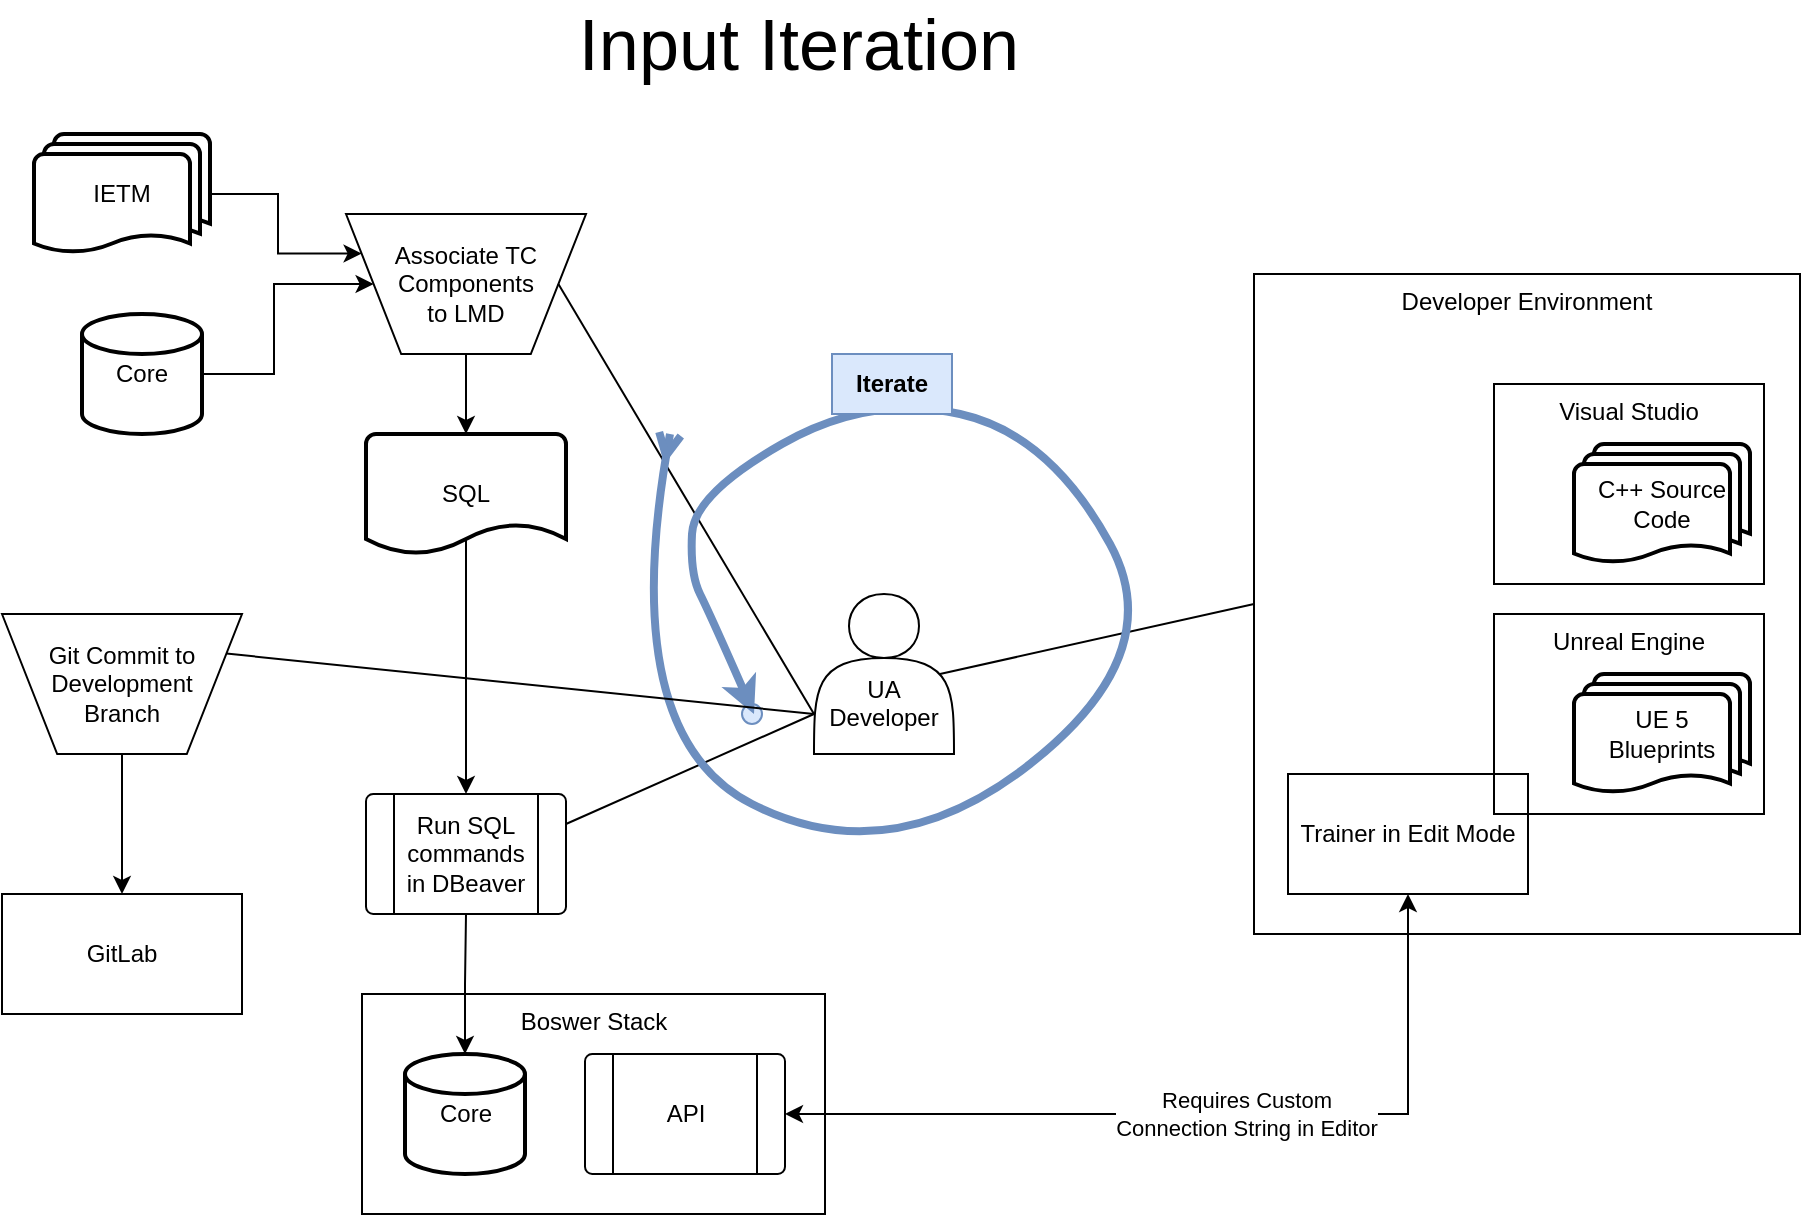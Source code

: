 <mxfile version="22.1.11" type="github">
  <diagram id="C5RBs43oDa-KdzZeNtuy" name="Page-1">
    <mxGraphModel dx="1351" dy="1932" grid="1" gridSize="10" guides="1" tooltips="1" connect="1" arrows="1" fold="1" page="1" pageScale="1" pageWidth="827" pageHeight="1169" math="0" shadow="0">
      <root>
        <mxCell id="WIyWlLk6GJQsqaUBKTNV-0" />
        <mxCell id="WIyWlLk6GJQsqaUBKTNV-1" parent="WIyWlLk6GJQsqaUBKTNV-0" />
        <mxCell id="L2MZmRDsT2VU8_O_mEF5-32" value="" style="ellipse;whiteSpace=wrap;html=1;aspect=fixed;fillColor=#dae8fc;strokeColor=#6c8ebf;" vertex="1" parent="WIyWlLk6GJQsqaUBKTNV-1">
          <mxGeometry x="404" y="315" width="10" height="10" as="geometry" />
        </mxCell>
        <mxCell id="L2MZmRDsT2VU8_O_mEF5-5" style="edgeStyle=orthogonalEdgeStyle;rounded=0;orthogonalLoop=1;jettySize=auto;html=1;exitX=1;exitY=0.5;exitDx=0;exitDy=0;exitPerimeter=0;entryX=0;entryY=0.5;entryDx=0;entryDy=0;" edge="1" parent="WIyWlLk6GJQsqaUBKTNV-1" source="qivzjie-yY26VjvFrO5b-1" target="qivzjie-yY26VjvFrO5b-5">
          <mxGeometry relative="1" as="geometry" />
        </mxCell>
        <mxCell id="qivzjie-yY26VjvFrO5b-1" value="Core" style="strokeWidth=2;html=1;shape=mxgraph.flowchart.database;whiteSpace=wrap;" parent="WIyWlLk6GJQsqaUBKTNV-1" vertex="1">
          <mxGeometry x="74" y="120" width="60" height="60" as="geometry" />
        </mxCell>
        <mxCell id="qivzjie-yY26VjvFrO5b-2" value="&lt;br&gt;&lt;br&gt;UA Developer" style="shape=actor;whiteSpace=wrap;html=1;labelPosition=center;verticalLabelPosition=middle;align=center;verticalAlign=middle;" parent="WIyWlLk6GJQsqaUBKTNV-1" vertex="1">
          <mxGeometry x="440" y="260" width="70" height="80" as="geometry" />
        </mxCell>
        <mxCell id="qivzjie-yY26VjvFrO5b-3" style="edgeStyle=orthogonalEdgeStyle;rounded=0;orthogonalLoop=1;jettySize=auto;html=1;exitX=1;exitY=0.5;exitDx=0;exitDy=0;exitPerimeter=0;entryX=0;entryY=0.25;entryDx=0;entryDy=0;" parent="WIyWlLk6GJQsqaUBKTNV-1" source="qivzjie-yY26VjvFrO5b-4" target="qivzjie-yY26VjvFrO5b-5" edge="1">
          <mxGeometry relative="1" as="geometry" />
        </mxCell>
        <mxCell id="qivzjie-yY26VjvFrO5b-4" value="IETM" style="strokeWidth=2;html=1;shape=mxgraph.flowchart.multi-document;whiteSpace=wrap;" parent="WIyWlLk6GJQsqaUBKTNV-1" vertex="1">
          <mxGeometry x="50" y="30" width="88" height="60" as="geometry" />
        </mxCell>
        <mxCell id="qivzjie-yY26VjvFrO5b-5" value="Associate TC Components&lt;br&gt;to LMD" style="verticalLabelPosition=middle;verticalAlign=middle;html=1;shape=trapezoid;perimeter=trapezoidPerimeter;whiteSpace=wrap;size=0.23;arcSize=10;flipV=1;labelPosition=center;align=center;" parent="WIyWlLk6GJQsqaUBKTNV-1" vertex="1">
          <mxGeometry x="206" y="70" width="120" height="70" as="geometry" />
        </mxCell>
        <mxCell id="qivzjie-yY26VjvFrO5b-6" value="" style="endArrow=none;html=1;rounded=0;entryX=1;entryY=0.5;entryDx=0;entryDy=0;exitX=0;exitY=0.75;exitDx=0;exitDy=0;startArrow=none;startFill=0;endFill=0;" parent="WIyWlLk6GJQsqaUBKTNV-1" source="qivzjie-yY26VjvFrO5b-2" target="qivzjie-yY26VjvFrO5b-5" edge="1">
          <mxGeometry width="50" height="50" relative="1" as="geometry">
            <mxPoint x="242" y="330" as="sourcePoint" />
            <mxPoint x="362" y="490" as="targetPoint" />
          </mxGeometry>
        </mxCell>
        <mxCell id="qivzjie-yY26VjvFrO5b-7" style="edgeStyle=orthogonalEdgeStyle;rounded=0;orthogonalLoop=1;jettySize=auto;html=1;startArrow=classic;startFill=1;endArrow=none;endFill=0;entryX=0.5;entryY=1;entryDx=0;entryDy=0;" parent="WIyWlLk6GJQsqaUBKTNV-1" source="L2MZmRDsT2VU8_O_mEF5-7" target="L2MZmRDsT2VU8_O_mEF5-14" edge="1">
          <mxGeometry relative="1" as="geometry">
            <mxPoint x="380" y="370" as="sourcePoint" />
          </mxGeometry>
        </mxCell>
        <mxCell id="qivzjie-yY26VjvFrO5b-10" value="Input Iteration" style="text;html=1;strokeColor=none;fillColor=none;align=center;verticalAlign=middle;whiteSpace=wrap;rounded=0;fontSize=36;" parent="WIyWlLk6GJQsqaUBKTNV-1" vertex="1">
          <mxGeometry x="300" y="-30" width="265" height="30" as="geometry" />
        </mxCell>
        <mxCell id="qivzjie-yY26VjvFrO5b-18" value="" style="endArrow=none;html=1;rounded=0;exitX=0.9;exitY=0.5;exitDx=0;exitDy=0;startArrow=none;startFill=0;endFill=0;exitPerimeter=0;entryX=0;entryY=0.5;entryDx=0;entryDy=0;" parent="WIyWlLk6GJQsqaUBKTNV-1" source="qivzjie-yY26VjvFrO5b-2" target="L2MZmRDsT2VU8_O_mEF5-36" edge="1">
          <mxGeometry width="50" height="50" relative="1" as="geometry">
            <mxPoint x="475" y="590" as="sourcePoint" />
            <mxPoint x="525" y="540" as="targetPoint" />
          </mxGeometry>
        </mxCell>
        <mxCell id="L2MZmRDsT2VU8_O_mEF5-15" style="edgeStyle=orthogonalEdgeStyle;rounded=0;orthogonalLoop=1;jettySize=auto;html=1;exitX=0.5;exitY=0.75;exitDx=0;exitDy=0;exitPerimeter=0;entryX=0.5;entryY=0;entryDx=0;entryDy=0;" edge="1" parent="WIyWlLk6GJQsqaUBKTNV-1" source="qivzjie-yY26VjvFrO5b-20" target="L2MZmRDsT2VU8_O_mEF5-14">
          <mxGeometry relative="1" as="geometry" />
        </mxCell>
        <mxCell id="qivzjie-yY26VjvFrO5b-20" value="SQL" style="strokeWidth=2;html=1;shape=mxgraph.flowchart.document2;whiteSpace=wrap;size=0.25;" parent="WIyWlLk6GJQsqaUBKTNV-1" vertex="1">
          <mxGeometry x="216" y="180" width="100" height="60" as="geometry" />
        </mxCell>
        <mxCell id="qivzjie-yY26VjvFrO5b-21" style="edgeStyle=orthogonalEdgeStyle;rounded=0;orthogonalLoop=1;jettySize=auto;html=1;exitX=0.5;exitY=1;exitDx=0;exitDy=0;entryX=0.5;entryY=0;entryDx=0;entryDy=0;entryPerimeter=0;" parent="WIyWlLk6GJQsqaUBKTNV-1" source="qivzjie-yY26VjvFrO5b-5" target="qivzjie-yY26VjvFrO5b-20" edge="1">
          <mxGeometry relative="1" as="geometry">
            <mxPoint x="266" y="170" as="targetPoint" />
          </mxGeometry>
        </mxCell>
        <mxCell id="L2MZmRDsT2VU8_O_mEF5-13" value="" style="group" vertex="1" connectable="0" parent="WIyWlLk6GJQsqaUBKTNV-1">
          <mxGeometry x="214" y="460" width="231.5" height="110" as="geometry" />
        </mxCell>
        <mxCell id="L2MZmRDsT2VU8_O_mEF5-8" value="Boswer Stack" style="rounded=0;whiteSpace=wrap;html=1;labelPosition=center;verticalLabelPosition=middle;align=center;verticalAlign=top;fillColor=none;" vertex="1" parent="L2MZmRDsT2VU8_O_mEF5-13">
          <mxGeometry width="231.5" height="110" as="geometry" />
        </mxCell>
        <mxCell id="L2MZmRDsT2VU8_O_mEF5-7" value="Core" style="strokeWidth=2;html=1;shape=mxgraph.flowchart.database;whiteSpace=wrap;" vertex="1" parent="L2MZmRDsT2VU8_O_mEF5-13">
          <mxGeometry x="21.5" y="30" width="60" height="60" as="geometry" />
        </mxCell>
        <mxCell id="L2MZmRDsT2VU8_O_mEF5-9" value="API" style="verticalLabelPosition=middle;verticalAlign=middle;html=1;shape=process;whiteSpace=wrap;rounded=1;size=0.14;arcSize=6;labelPosition=center;align=center;" vertex="1" parent="L2MZmRDsT2VU8_O_mEF5-13">
          <mxGeometry x="111.5" y="30" width="100" height="60" as="geometry" />
        </mxCell>
        <mxCell id="L2MZmRDsT2VU8_O_mEF5-14" value="Run SQL commands in DBeaver" style="verticalLabelPosition=middle;verticalAlign=middle;html=1;shape=process;whiteSpace=wrap;rounded=1;size=0.14;arcSize=6;labelPosition=center;align=center;" vertex="1" parent="WIyWlLk6GJQsqaUBKTNV-1">
          <mxGeometry x="216" y="360" width="100" height="60" as="geometry" />
        </mxCell>
        <mxCell id="L2MZmRDsT2VU8_O_mEF5-17" value="" style="endArrow=none;html=1;rounded=0;exitX=1;exitY=0.25;exitDx=0;exitDy=0;" edge="1" parent="WIyWlLk6GJQsqaUBKTNV-1" source="L2MZmRDsT2VU8_O_mEF5-14">
          <mxGeometry width="50" height="50" relative="1" as="geometry">
            <mxPoint x="400" y="410" as="sourcePoint" />
            <mxPoint x="440" y="320" as="targetPoint" />
          </mxGeometry>
        </mxCell>
        <mxCell id="L2MZmRDsT2VU8_O_mEF5-22" value="" style="curved=1;endArrow=classic;html=1;rounded=0;startArrow=ERmany;startFill=0;fillColor=#dae8fc;strokeColor=#6c8ebf;strokeWidth=4;verticalAlign=middle;labelPosition=left;verticalLabelPosition=top;align=right;" edge="1" parent="WIyWlLk6GJQsqaUBKTNV-1">
          <mxGeometry width="50" height="50" relative="1" as="geometry">
            <mxPoint x="368" y="180" as="sourcePoint" />
            <mxPoint x="410" y="320" as="targetPoint" />
            <Array as="points">
              <mxPoint x="340" y="330" />
              <mxPoint x="478" y="400" />
              <mxPoint x="618" y="290" />
              <mxPoint x="558" y="180" />
              <mxPoint x="468" y="160" />
              <mxPoint x="380" y="210" />
              <mxPoint x="378" y="250" />
              <mxPoint x="388" y="270" />
            </Array>
          </mxGeometry>
        </mxCell>
        <mxCell id="L2MZmRDsT2VU8_O_mEF5-26" value="Iterate" style="text;html=1;strokeColor=#6c8ebf;fillColor=#dae8fc;align=center;verticalAlign=middle;whiteSpace=wrap;rounded=0;fontStyle=1" vertex="1" parent="WIyWlLk6GJQsqaUBKTNV-1">
          <mxGeometry x="449" y="140" width="60" height="30" as="geometry" />
        </mxCell>
        <mxCell id="L2MZmRDsT2VU8_O_mEF5-28" value="GitLab" style="rounded=0;whiteSpace=wrap;html=1;" vertex="1" parent="WIyWlLk6GJQsqaUBKTNV-1">
          <mxGeometry x="34" y="410" width="120" height="60" as="geometry" />
        </mxCell>
        <mxCell id="L2MZmRDsT2VU8_O_mEF5-31" style="edgeStyle=orthogonalEdgeStyle;rounded=0;orthogonalLoop=1;jettySize=auto;html=1;exitX=0.5;exitY=1;exitDx=0;exitDy=0;entryX=0.5;entryY=0;entryDx=0;entryDy=0;" edge="1" parent="WIyWlLk6GJQsqaUBKTNV-1" source="L2MZmRDsT2VU8_O_mEF5-29" target="L2MZmRDsT2VU8_O_mEF5-28">
          <mxGeometry relative="1" as="geometry" />
        </mxCell>
        <mxCell id="L2MZmRDsT2VU8_O_mEF5-29" value="Git Commit to Development&lt;br&gt;Branch" style="verticalLabelPosition=middle;verticalAlign=middle;html=1;shape=trapezoid;perimeter=trapezoidPerimeter;whiteSpace=wrap;size=0.23;arcSize=10;flipV=1;labelPosition=center;align=center;" vertex="1" parent="WIyWlLk6GJQsqaUBKTNV-1">
          <mxGeometry x="34" y="270" width="120" height="70" as="geometry" />
        </mxCell>
        <mxCell id="L2MZmRDsT2VU8_O_mEF5-30" value="" style="endArrow=none;html=1;rounded=0;exitX=1;exitY=0.25;exitDx=0;exitDy=0;" edge="1" parent="WIyWlLk6GJQsqaUBKTNV-1" source="L2MZmRDsT2VU8_O_mEF5-29">
          <mxGeometry width="50" height="50" relative="1" as="geometry">
            <mxPoint x="30" y="370" as="sourcePoint" />
            <mxPoint x="440" y="320" as="targetPoint" />
          </mxGeometry>
        </mxCell>
        <mxCell id="L2MZmRDsT2VU8_O_mEF5-39" value="" style="group" vertex="1" connectable="0" parent="WIyWlLk6GJQsqaUBKTNV-1">
          <mxGeometry x="660" y="100" width="273" height="330" as="geometry" />
        </mxCell>
        <mxCell id="L2MZmRDsT2VU8_O_mEF5-36" value="Developer Environment" style="rounded=0;whiteSpace=wrap;html=1;verticalAlign=top;" vertex="1" parent="L2MZmRDsT2VU8_O_mEF5-39">
          <mxGeometry width="273" height="330" as="geometry" />
        </mxCell>
        <mxCell id="L2MZmRDsT2VU8_O_mEF5-38" value="" style="group" vertex="1" connectable="0" parent="L2MZmRDsT2VU8_O_mEF5-39">
          <mxGeometry x="120" y="55" width="135" height="255" as="geometry" />
        </mxCell>
        <mxCell id="qivzjie-yY26VjvFrO5b-12" value="" style="group" parent="L2MZmRDsT2VU8_O_mEF5-38" vertex="1" connectable="0">
          <mxGeometry width="135" height="100" as="geometry" />
        </mxCell>
        <mxCell id="qivzjie-yY26VjvFrO5b-13" value="C++ Source Code" style="strokeWidth=2;html=1;shape=mxgraph.flowchart.multi-document;whiteSpace=wrap;" parent="qivzjie-yY26VjvFrO5b-12" vertex="1">
          <mxGeometry x="40" y="30" width="88" height="60" as="geometry" />
        </mxCell>
        <mxCell id="qivzjie-yY26VjvFrO5b-14" value="Visual Studio" style="rounded=0;whiteSpace=wrap;html=1;fillColor=none;align=center;verticalAlign=top;" parent="qivzjie-yY26VjvFrO5b-12" vertex="1">
          <mxGeometry width="135" height="100" as="geometry" />
        </mxCell>
        <mxCell id="L2MZmRDsT2VU8_O_mEF5-18" value="" style="group" vertex="1" connectable="0" parent="L2MZmRDsT2VU8_O_mEF5-38">
          <mxGeometry y="115" width="135" height="140" as="geometry" />
        </mxCell>
        <mxCell id="L2MZmRDsT2VU8_O_mEF5-19" value="Trainer in Edit Mode" style="rounded=0;whiteSpace=wrap;html=1;" vertex="1" parent="L2MZmRDsT2VU8_O_mEF5-18">
          <mxGeometry x="-103" y="80" width="120" height="60" as="geometry" />
        </mxCell>
        <mxCell id="L2MZmRDsT2VU8_O_mEF5-37" value="" style="group" vertex="1" connectable="0" parent="L2MZmRDsT2VU8_O_mEF5-18">
          <mxGeometry width="135" height="100" as="geometry" />
        </mxCell>
        <mxCell id="qivzjie-yY26VjvFrO5b-17" value="Unreal Engine" style="rounded=0;whiteSpace=wrap;html=1;fillColor=none;align=center;verticalAlign=top;" parent="L2MZmRDsT2VU8_O_mEF5-37" vertex="1">
          <mxGeometry width="135" height="100" as="geometry" />
        </mxCell>
        <mxCell id="qivzjie-yY26VjvFrO5b-16" value="UE 5&lt;br&gt;Blueprints" style="strokeWidth=2;html=1;shape=mxgraph.flowchart.multi-document;whiteSpace=wrap;" parent="L2MZmRDsT2VU8_O_mEF5-37" vertex="1">
          <mxGeometry x="40" y="30" width="88" height="60" as="geometry" />
        </mxCell>
        <mxCell id="L2MZmRDsT2VU8_O_mEF5-10" style="edgeStyle=orthogonalEdgeStyle;rounded=0;orthogonalLoop=1;jettySize=auto;html=1;exitX=0.5;exitY=1;exitDx=0;exitDy=0;startArrow=classic;startFill=1;entryX=1;entryY=0.5;entryDx=0;entryDy=0;" edge="1" parent="WIyWlLk6GJQsqaUBKTNV-1" source="L2MZmRDsT2VU8_O_mEF5-19" target="L2MZmRDsT2VU8_O_mEF5-9">
          <mxGeometry relative="1" as="geometry">
            <mxPoint x="697.5" y="420" as="sourcePoint" />
            <Array as="points">
              <mxPoint x="737" y="520" />
            </Array>
          </mxGeometry>
        </mxCell>
        <mxCell id="L2MZmRDsT2VU8_O_mEF5-11" value="Requires Custom&lt;br style=&quot;border-color: var(--border-color);&quot;&gt;Connection String in Editor" style="edgeLabel;html=1;align=center;verticalAlign=middle;resizable=0;points=[];" vertex="1" connectable="0" parent="L2MZmRDsT2VU8_O_mEF5-10">
          <mxGeometry x="-0.092" relative="1" as="geometry">
            <mxPoint as="offset" />
          </mxGeometry>
        </mxCell>
      </root>
    </mxGraphModel>
  </diagram>
</mxfile>
